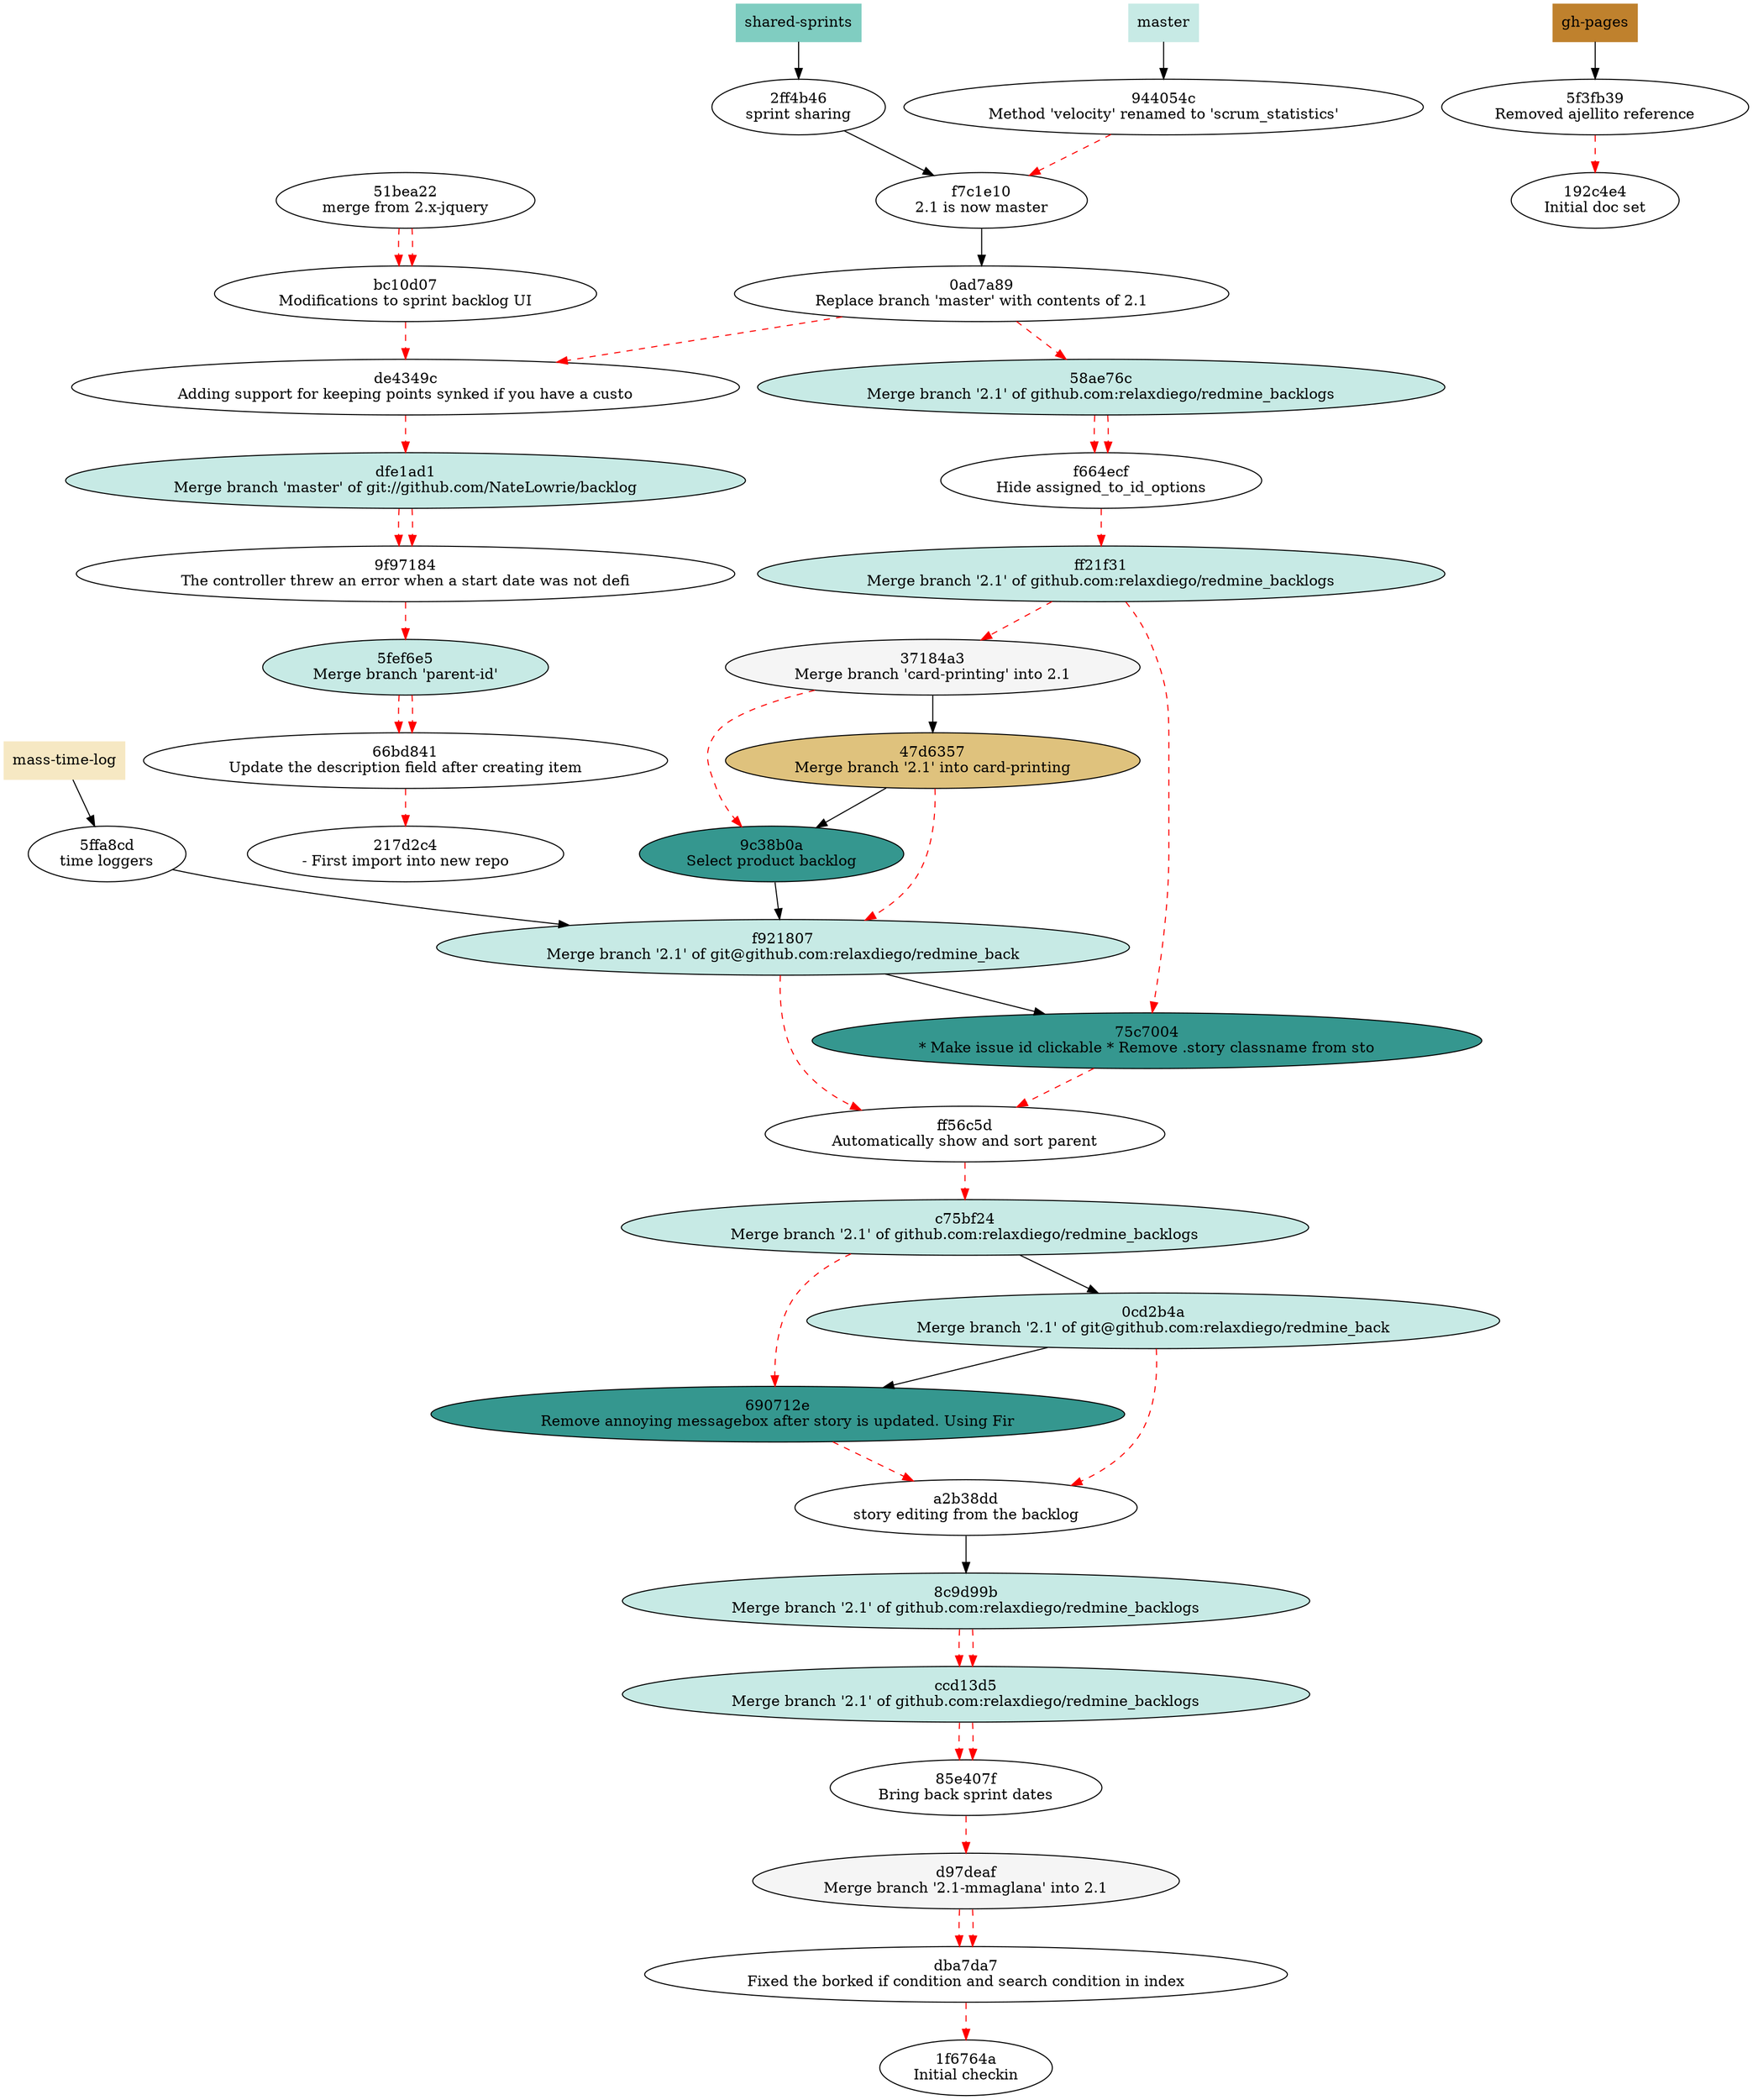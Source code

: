 digraph lattice {
n944054cbf9ec62652341b71c0414925c6a7ec751 [ label="944054c\nMethod 'velocity' renamed to 'scrum_statistics'"]
n2ff4b46f9fff7502f9423f3c48ffa709d9395b4b [ label="2ff4b46\nsprint sharing"]
nf7c1e10aeaf6740a0f1e5b9f1759b4bff70fdcfd [ label="f7c1e10\n2.1 is now master"]
n0ad7a894b3afbb9e34abcc9b2495dfef147a7937 [ label="0ad7a89\nReplace branch 'master' with contents of 2.1"]
n5f3fb390df4b812364e141bee2a6e342d4568162 [ label="5f3fb39\nRemoved ajellito reference"]
n192c4e433729efa0888a11d74f4db9e80c9ff3ac [ label="192c4e4\nInitial doc set"]
n58ae76c9f78ba13a48bbfd7ab9e2edb3b6bc8cc3 [ label="58ae76c\nMerge branch '2.1' of github.com:relaxdiego/redmine_backlogs", fillcolor="/brbg11/7", style="filled"]
nf664ecf3aed3bb1ff71b4a37290fb20139127d4e [ label="f664ecf\nHide assigned_to_id_options"]
nff21f3114558e4a1ca96be137bb942c72bf40785 [ label="ff21f31\nMerge branch '2.1' of github.com:relaxdiego/redmine_backlogs", fillcolor="/brbg11/7", style="filled"]
n37184a3a93352d55e9153aac67cccff336649579 [ label="37184a3\nMerge branch 'card-printing' into 2.1", fillcolor="/brbg11/6", style="filled"]
n47d6357818fac2890bb02405d583af94c8e69c6b [ label="47d6357\nMerge branch '2.1' into card-printing", fillcolor="/brbg11/4", style="filled"]
n9c38b0ad642e74e8706cd0ca0fd546c2f1dcceba [ label="9c38b0a\nSelect product backlog", fillcolor="/brbg11/9", style="filled"]
n5ffa8cdcb78df996246d2031b9777f8f1fc053fd [ label="5ffa8cd\ntime loggers"]
nf92180710546f4922140656205b655d07f205d6e [ label="f921807\nMerge branch '2.1' of git@github.com:relaxdiego/redmine_back", fillcolor="/brbg11/7", style="filled"]
n75c70048dab121b89b02022c02db37cbe6156916 [ label="75c7004\n* Make issue id clickable * Remove .story classname from sto", fillcolor="/brbg11/9", style="filled"]
nff56c5d3fd7c1b421928acb87652f9d3f5cf100e [ label="ff56c5d\nAutomatically show and sort parent"]
nc75bf245de03bed9e8aaebaf3d0ccd995b51138a [ label="c75bf24\nMerge branch '2.1' of github.com:relaxdiego/redmine_backlogs", fillcolor="/brbg11/7", style="filled"]
n0cd2b4a970592a608dbca1906fb78a2b91fb152c [ label="0cd2b4a\nMerge branch '2.1' of git@github.com:relaxdiego/redmine_back", fillcolor="/brbg11/7", style="filled"]
n690712e1054d5c894f25c9dd3783c54476bc0e85 [ label="690712e\nRemove annoying messagebox after story is updated. Using Fir", fillcolor="/brbg11/9", style="filled"]
na2b38ddc0ebff9fdb2e6062ab99aa0cb5a868259 [ label="a2b38dd\nstory editing from the backlog"]
n8c9d99b3e54e18a5f8c3a81cb1dae1231d588b2f [ label="8c9d99b\nMerge branch '2.1' of github.com:relaxdiego/redmine_backlogs", fillcolor="/brbg11/7", style="filled"]
nccd13d561864b8854e5486da412cd67f19450c4a [ label="ccd13d5\nMerge branch '2.1' of github.com:relaxdiego/redmine_backlogs", fillcolor="/brbg11/7", style="filled"]
n85e407fc56ec16603ea7e44ad8e3c6b204fc4a70 [ label="85e407f\nBring back sprint dates"]
nd97deaf840c32ea5f7c5a53e2a5f0a672927847a [ label="d97deaf\nMerge branch '2.1-mmaglana' into 2.1", fillcolor="/brbg11/6", style="filled"]
ndba7da74bdeacc390ae560bb23c6a0977290767d [ label="dba7da7\nFixed the borked if condition and search condition in index"]
n51bea22c3e78665646f031822e9b7af1cfa9ea82 [ label="51bea22\nmerge from 2.x-jquery"]
n1f6764a0164371c15783f8930f3cb854d1d4906e [ label="1f6764a\nInitial checkin"]
nbc10d07192061df5864f129ec1f0e9fab8986c60 [ label="bc10d07\nModifications to sprint backlog UI"]
nde4349cad861029b30e010d319bc0e197e2e07f6 [ label="de4349c\nAdding support for keeping points synked if you have a custo"]
ndfe1ad1171fcbfc1166aa7654aeb4f96351328d2 [ label="dfe1ad1\nMerge branch 'master' of git://github.com/NateLowrie/backlog", fillcolor="/brbg11/7", style="filled"]
n9f971841a7e33f65738f5aa5c5b89c21cd157b91 [ label="9f97184\nThe controller threw an error when a start date was not defi"]
n5fef6e52cfa31df045def33ab50efb162ebdaa6f [ label="5fef6e5\nMerge branch 'parent-id'", fillcolor="/brbg11/7", style="filled"]
n66bd8417712a251c75c0ff3a92896354d2852109 [ label="66bd841\nUpdate the description field after creating item"]
n217d2c42b0a9c45f5d6ee1b946b0641ca5849789 [ label="217d2c4\n- First import into new repo"]
h5f3fb390df4b812364e141bee2a6e342d4568162 [ shape=box, label="gh-pages", color="/brbg11/3", style="filled"]
h5ffa8cdcb78df996246d2031b9777f8f1fc053fd [ shape=box, label="mass-time-log", color="/brbg11/5", style="filled"]
h944054cbf9ec62652341b71c0414925c6a7ec751 [ shape=box, label="master", color="/brbg11/7", style="filled"]
h2ff4b46f9fff7502f9423f3c48ffa709d9395b4b [ shape=box, label="shared-sprints", color="/brbg11/8", style="filled"]
n2ff4b46f9fff7502f9423f3c48ffa709d9395b4b -> nf7c1e10aeaf6740a0f1e5b9f1759b4bff70fdcfd
nff21f3114558e4a1ca96be137bb942c72bf40785 -> n75c70048dab121b89b02022c02db37cbe6156916 [style=dashed, color="red"]
nff21f3114558e4a1ca96be137bb942c72bf40785 -> n37184a3a93352d55e9153aac67cccff336649579 [style=dashed, color="red"]
nf7c1e10aeaf6740a0f1e5b9f1759b4bff70fdcfd -> n0ad7a894b3afbb9e34abcc9b2495dfef147a7937
n0cd2b4a970592a608dbca1906fb78a2b91fb152c -> n690712e1054d5c894f25c9dd3783c54476bc0e85
n0cd2b4a970592a608dbca1906fb78a2b91fb152c -> na2b38ddc0ebff9fdb2e6062ab99aa0cb5a868259 [style=dashed, color="red"]
nccd13d561864b8854e5486da412cd67f19450c4a -> n85e407fc56ec16603ea7e44ad8e3c6b204fc4a70 [style=dashed, color="red"]
nccd13d561864b8854e5486da412cd67f19450c4a -> n85e407fc56ec16603ea7e44ad8e3c6b204fc4a70 [style=dashed, color="red"]
ndfe1ad1171fcbfc1166aa7654aeb4f96351328d2 -> n9f971841a7e33f65738f5aa5c5b89c21cd157b91 [style=dashed, color="red"]
ndfe1ad1171fcbfc1166aa7654aeb4f96351328d2 -> n9f971841a7e33f65738f5aa5c5b89c21cd157b91 [style=dashed, color="red"]
n944054cbf9ec62652341b71c0414925c6a7ec751 -> nf7c1e10aeaf6740a0f1e5b9f1759b4bff70fdcfd [style=dashed, color="red"]
n9f971841a7e33f65738f5aa5c5b89c21cd157b91 -> n5fef6e52cfa31df045def33ab50efb162ebdaa6f [style=dashed, color="red"]
n37184a3a93352d55e9153aac67cccff336649579 -> n47d6357818fac2890bb02405d583af94c8e69c6b
n37184a3a93352d55e9153aac67cccff336649579 -> n9c38b0ad642e74e8706cd0ca0fd546c2f1dcceba [style=dashed, color="red"]
n58ae76c9f78ba13a48bbfd7ab9e2edb3b6bc8cc3 -> nf664ecf3aed3bb1ff71b4a37290fb20139127d4e [style=dashed, color="red"]
n58ae76c9f78ba13a48bbfd7ab9e2edb3b6bc8cc3 -> nf664ecf3aed3bb1ff71b4a37290fb20139127d4e [style=dashed, color="red"]
nff56c5d3fd7c1b421928acb87652f9d3f5cf100e -> nc75bf245de03bed9e8aaebaf3d0ccd995b51138a [style=dashed, color="red"]
n8c9d99b3e54e18a5f8c3a81cb1dae1231d588b2f -> nccd13d561864b8854e5486da412cd67f19450c4a [style=dashed, color="red"]
n8c9d99b3e54e18a5f8c3a81cb1dae1231d588b2f -> nccd13d561864b8854e5486da412cd67f19450c4a [style=dashed, color="red"]
n690712e1054d5c894f25c9dd3783c54476bc0e85 -> na2b38ddc0ebff9fdb2e6062ab99aa0cb5a868259 [style=dashed, color="red"]
n66bd8417712a251c75c0ff3a92896354d2852109 -> n217d2c42b0a9c45f5d6ee1b946b0641ca5849789 [style=dashed, color="red"]
n5fef6e52cfa31df045def33ab50efb162ebdaa6f -> n66bd8417712a251c75c0ff3a92896354d2852109 [style=dashed, color="red"]
n5fef6e52cfa31df045def33ab50efb162ebdaa6f -> n66bd8417712a251c75c0ff3a92896354d2852109 [style=dashed, color="red"]
n0ad7a894b3afbb9e34abcc9b2495dfef147a7937 -> nde4349cad861029b30e010d319bc0e197e2e07f6 [style=dashed, color="red"]
n0ad7a894b3afbb9e34abcc9b2495dfef147a7937 -> n58ae76c9f78ba13a48bbfd7ab9e2edb3b6bc8cc3 [style=dashed, color="red"]
nd97deaf840c32ea5f7c5a53e2a5f0a672927847a -> ndba7da74bdeacc390ae560bb23c6a0977290767d [style=dashed, color="red"]
nd97deaf840c32ea5f7c5a53e2a5f0a672927847a -> ndba7da74bdeacc390ae560bb23c6a0977290767d [style=dashed, color="red"]
n85e407fc56ec16603ea7e44ad8e3c6b204fc4a70 -> nd97deaf840c32ea5f7c5a53e2a5f0a672927847a [style=dashed, color="red"]
na2b38ddc0ebff9fdb2e6062ab99aa0cb5a868259 -> n8c9d99b3e54e18a5f8c3a81cb1dae1231d588b2f
nf664ecf3aed3bb1ff71b4a37290fb20139127d4e -> nff21f3114558e4a1ca96be137bb942c72bf40785 [style=dashed, color="red"]
n51bea22c3e78665646f031822e9b7af1cfa9ea82 -> nbc10d07192061df5864f129ec1f0e9fab8986c60 [style=dashed, color="red"]
n51bea22c3e78665646f031822e9b7af1cfa9ea82 -> nbc10d07192061df5864f129ec1f0e9fab8986c60 [style=dashed, color="red"]
nbc10d07192061df5864f129ec1f0e9fab8986c60 -> nde4349cad861029b30e010d319bc0e197e2e07f6 [style=dashed, color="red"]
ndba7da74bdeacc390ae560bb23c6a0977290767d -> n1f6764a0164371c15783f8930f3cb854d1d4906e [style=dashed, color="red"]
nf92180710546f4922140656205b655d07f205d6e -> n75c70048dab121b89b02022c02db37cbe6156916
nf92180710546f4922140656205b655d07f205d6e -> nff56c5d3fd7c1b421928acb87652f9d3f5cf100e [style=dashed, color="red"]
n75c70048dab121b89b02022c02db37cbe6156916 -> nff56c5d3fd7c1b421928acb87652f9d3f5cf100e [style=dashed, color="red"]
nde4349cad861029b30e010d319bc0e197e2e07f6 -> ndfe1ad1171fcbfc1166aa7654aeb4f96351328d2 [style=dashed, color="red"]
n5ffa8cdcb78df996246d2031b9777f8f1fc053fd -> nf92180710546f4922140656205b655d07f205d6e
nc75bf245de03bed9e8aaebaf3d0ccd995b51138a -> n0cd2b4a970592a608dbca1906fb78a2b91fb152c
nc75bf245de03bed9e8aaebaf3d0ccd995b51138a -> n690712e1054d5c894f25c9dd3783c54476bc0e85 [style=dashed, color="red"]
n5f3fb390df4b812364e141bee2a6e342d4568162 -> n192c4e433729efa0888a11d74f4db9e80c9ff3ac [style=dashed, color="red"]
n47d6357818fac2890bb02405d583af94c8e69c6b -> n9c38b0ad642e74e8706cd0ca0fd546c2f1dcceba
n47d6357818fac2890bb02405d583af94c8e69c6b -> nf92180710546f4922140656205b655d07f205d6e [style=dashed, color="red"]
n9c38b0ad642e74e8706cd0ca0fd546c2f1dcceba -> nf92180710546f4922140656205b655d07f205d6e
h5f3fb390df4b812364e141bee2a6e342d4568162 -> n5f3fb390df4b812364e141bee2a6e342d4568162
h5ffa8cdcb78df996246d2031b9777f8f1fc053fd -> n5ffa8cdcb78df996246d2031b9777f8f1fc053fd
h944054cbf9ec62652341b71c0414925c6a7ec751 -> n944054cbf9ec62652341b71c0414925c6a7ec751
h2ff4b46f9fff7502f9423f3c48ffa709d9395b4b -> n2ff4b46f9fff7502f9423f3c48ffa709d9395b4b
}
